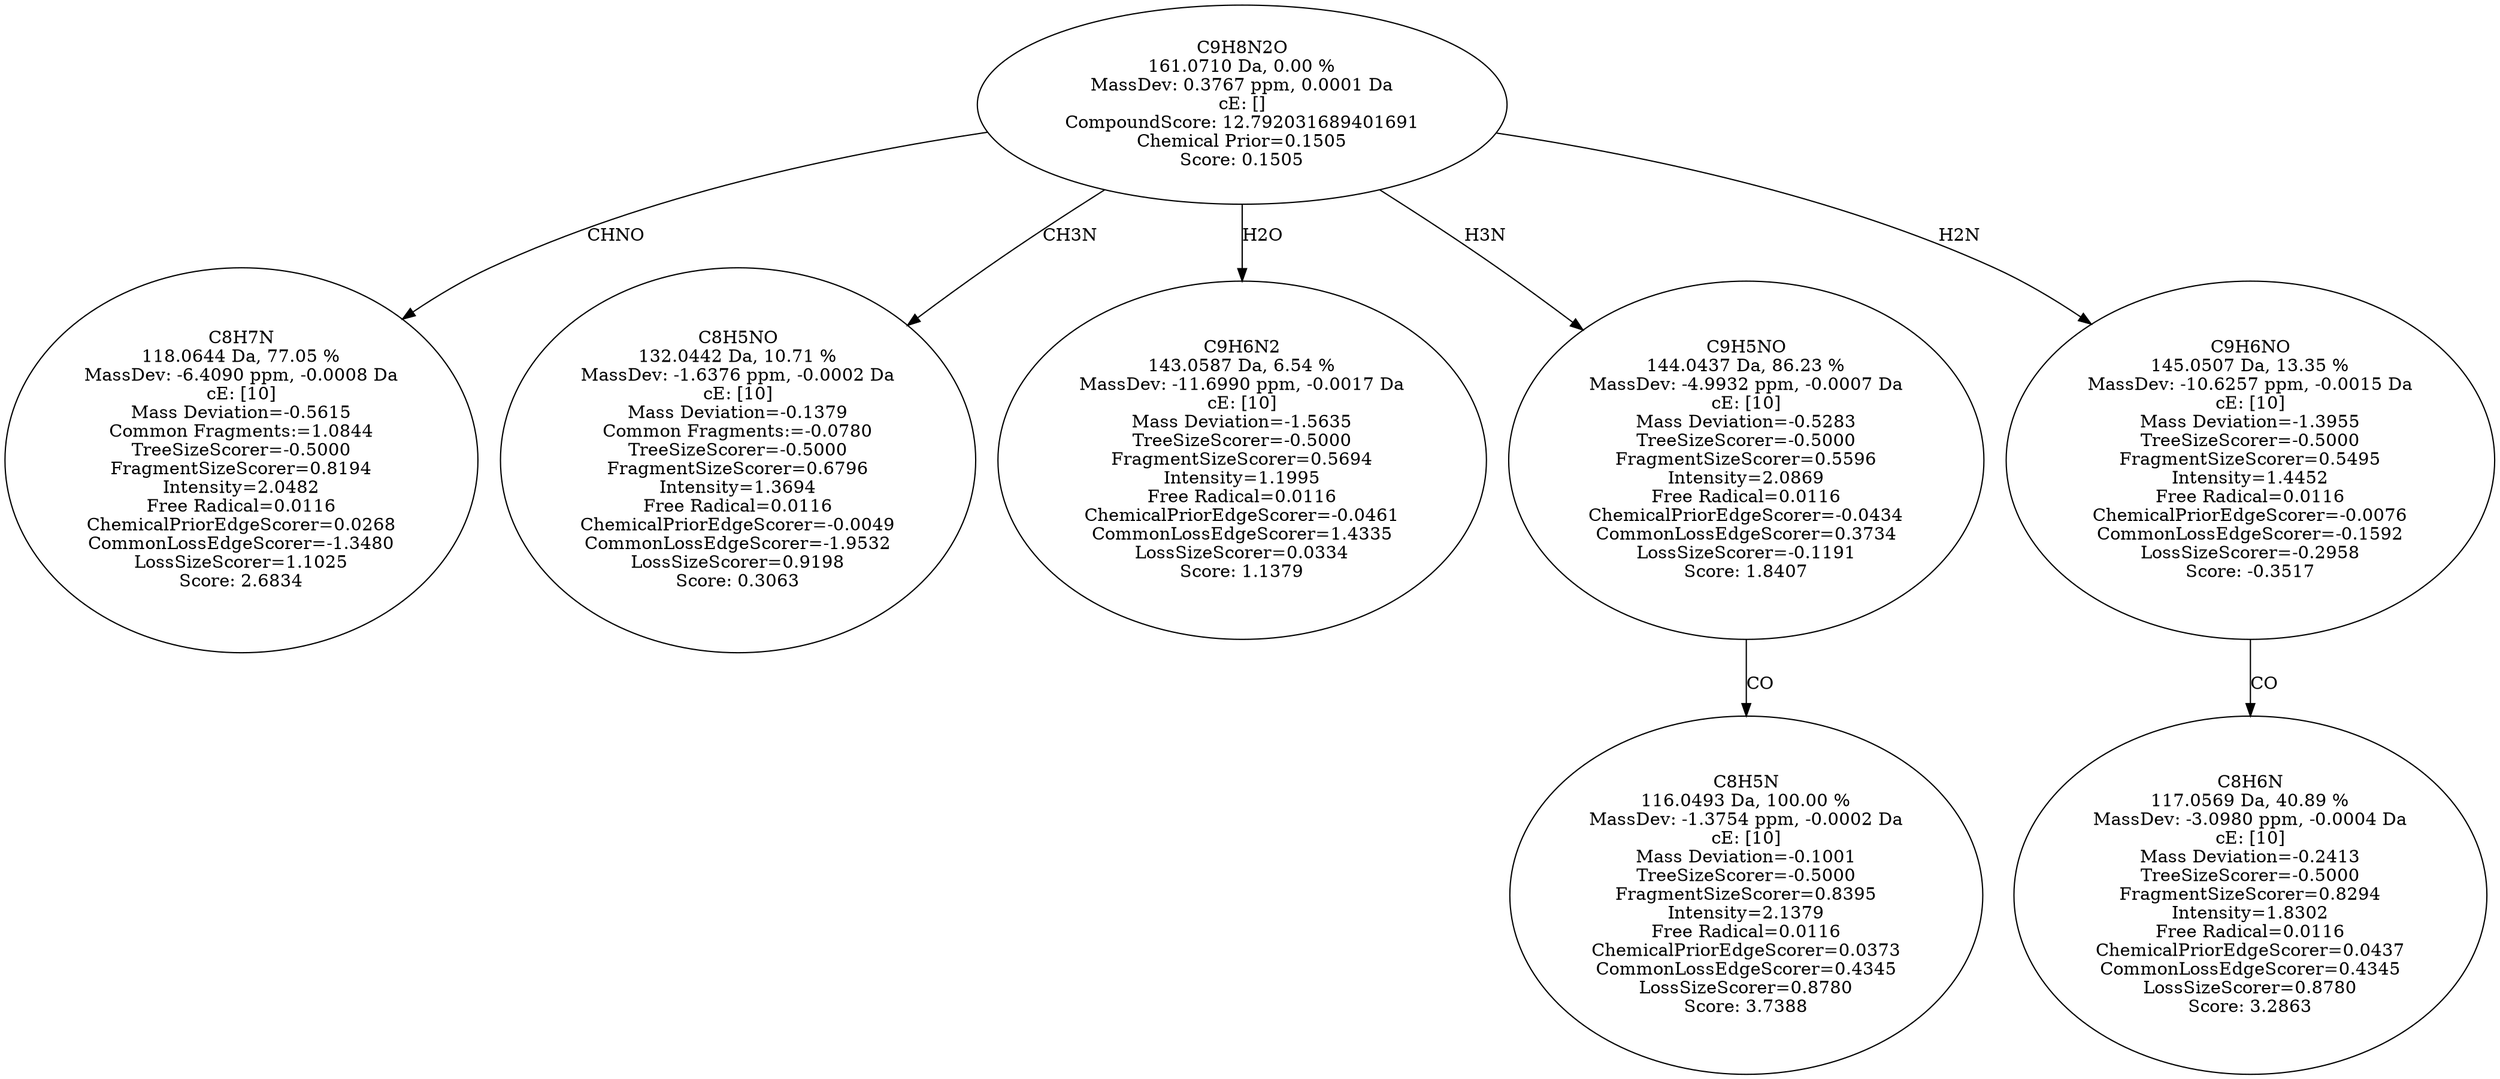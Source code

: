 strict digraph {
v1 [label="C8H7N\n118.0644 Da, 77.05 %\nMassDev: -6.4090 ppm, -0.0008 Da\ncE: [10]\nMass Deviation=-0.5615\nCommon Fragments:=1.0844\nTreeSizeScorer=-0.5000\nFragmentSizeScorer=0.8194\nIntensity=2.0482\nFree Radical=0.0116\nChemicalPriorEdgeScorer=0.0268\nCommonLossEdgeScorer=-1.3480\nLossSizeScorer=1.1025\nScore: 2.6834"];
v2 [label="C8H5NO\n132.0442 Da, 10.71 %\nMassDev: -1.6376 ppm, -0.0002 Da\ncE: [10]\nMass Deviation=-0.1379\nCommon Fragments:=-0.0780\nTreeSizeScorer=-0.5000\nFragmentSizeScorer=0.6796\nIntensity=1.3694\nFree Radical=0.0116\nChemicalPriorEdgeScorer=-0.0049\nCommonLossEdgeScorer=-1.9532\nLossSizeScorer=0.9198\nScore: 0.3063"];
v3 [label="C9H6N2\n143.0587 Da, 6.54 %\nMassDev: -11.6990 ppm, -0.0017 Da\ncE: [10]\nMass Deviation=-1.5635\nTreeSizeScorer=-0.5000\nFragmentSizeScorer=0.5694\nIntensity=1.1995\nFree Radical=0.0116\nChemicalPriorEdgeScorer=-0.0461\nCommonLossEdgeScorer=1.4335\nLossSizeScorer=0.0334\nScore: 1.1379"];
v4 [label="C8H5N\n116.0493 Da, 100.00 %\nMassDev: -1.3754 ppm, -0.0002 Da\ncE: [10]\nMass Deviation=-0.1001\nTreeSizeScorer=-0.5000\nFragmentSizeScorer=0.8395\nIntensity=2.1379\nFree Radical=0.0116\nChemicalPriorEdgeScorer=0.0373\nCommonLossEdgeScorer=0.4345\nLossSizeScorer=0.8780\nScore: 3.7388"];
v5 [label="C9H5NO\n144.0437 Da, 86.23 %\nMassDev: -4.9932 ppm, -0.0007 Da\ncE: [10]\nMass Deviation=-0.5283\nTreeSizeScorer=-0.5000\nFragmentSizeScorer=0.5596\nIntensity=2.0869\nFree Radical=0.0116\nChemicalPriorEdgeScorer=-0.0434\nCommonLossEdgeScorer=0.3734\nLossSizeScorer=-0.1191\nScore: 1.8407"];
v6 [label="C8H6N\n117.0569 Da, 40.89 %\nMassDev: -3.0980 ppm, -0.0004 Da\ncE: [10]\nMass Deviation=-0.2413\nTreeSizeScorer=-0.5000\nFragmentSizeScorer=0.8294\nIntensity=1.8302\nFree Radical=0.0116\nChemicalPriorEdgeScorer=0.0437\nCommonLossEdgeScorer=0.4345\nLossSizeScorer=0.8780\nScore: 3.2863"];
v7 [label="C9H6NO\n145.0507 Da, 13.35 %\nMassDev: -10.6257 ppm, -0.0015 Da\ncE: [10]\nMass Deviation=-1.3955\nTreeSizeScorer=-0.5000\nFragmentSizeScorer=0.5495\nIntensity=1.4452\nFree Radical=0.0116\nChemicalPriorEdgeScorer=-0.0076\nCommonLossEdgeScorer=-0.1592\nLossSizeScorer=-0.2958\nScore: -0.3517"];
v8 [label="C9H8N2O\n161.0710 Da, 0.00 %\nMassDev: 0.3767 ppm, 0.0001 Da\ncE: []\nCompoundScore: 12.792031689401691\nChemical Prior=0.1505\nScore: 0.1505"];
v8 -> v1 [label="CHNO"];
v8 -> v2 [label="CH3N"];
v8 -> v3 [label="H2O"];
v5 -> v4 [label="CO"];
v8 -> v5 [label="H3N"];
v7 -> v6 [label="CO"];
v8 -> v7 [label="H2N"];
}